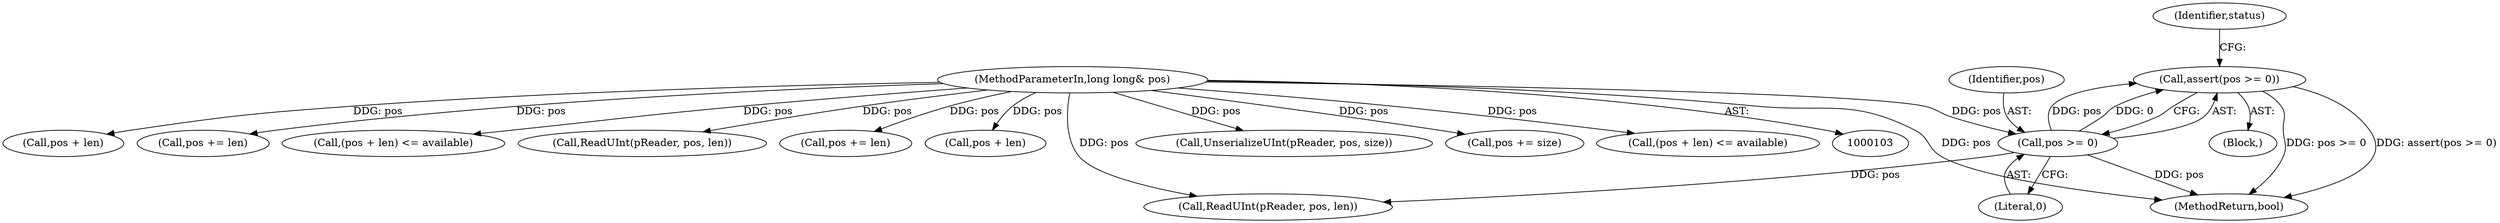 digraph "1_Android_cc274e2abe8b2a6698a5c47d8aa4bb45f1f9538d_30@API" {
"1000111" [label="(Call,assert(pos >= 0))"];
"1000112" [label="(Call,pos >= 0)"];
"1000105" [label="(MethodParameterIn,long long& pos)"];
"1000114" [label="(Literal,0)"];
"1000165" [label="(Call,pos + len)"];
"1000177" [label="(Call,pos += len)"];
"1000113" [label="(Identifier,pos)"];
"1000119" [label="(Identifier,status)"];
"1000105" [label="(MethodParameterIn,long long& pos)"];
"1000164" [label="(Call,(pos + len) <= available)"];
"1000183" [label="(Call,ReadUInt(pReader, pos, len))"];
"1000209" [label="(Call,pos += len)"];
"1000147" [label="(Call,ReadUInt(pReader, pos, len))"];
"1000111" [label="(Call,assert(pos >= 0))"];
"1000108" [label="(Block,)"];
"1000205" [label="(Call,pos + len)"];
"1000227" [label="(MethodReturn,bool)"];
"1000214" [label="(Call,UnserializeUInt(pReader, pos, size))"];
"1000112" [label="(Call,pos >= 0)"];
"1000222" [label="(Call,pos += size)"];
"1000204" [label="(Call,(pos + len) <= available)"];
"1000111" -> "1000108"  [label="AST: "];
"1000111" -> "1000112"  [label="CFG: "];
"1000112" -> "1000111"  [label="AST: "];
"1000119" -> "1000111"  [label="CFG: "];
"1000111" -> "1000227"  [label="DDG: pos >= 0"];
"1000111" -> "1000227"  [label="DDG: assert(pos >= 0)"];
"1000112" -> "1000111"  [label="DDG: pos"];
"1000112" -> "1000111"  [label="DDG: 0"];
"1000112" -> "1000114"  [label="CFG: "];
"1000113" -> "1000112"  [label="AST: "];
"1000114" -> "1000112"  [label="AST: "];
"1000112" -> "1000227"  [label="DDG: pos"];
"1000105" -> "1000112"  [label="DDG: pos"];
"1000112" -> "1000147"  [label="DDG: pos"];
"1000105" -> "1000103"  [label="AST: "];
"1000105" -> "1000227"  [label="DDG: pos"];
"1000105" -> "1000147"  [label="DDG: pos"];
"1000105" -> "1000164"  [label="DDG: pos"];
"1000105" -> "1000165"  [label="DDG: pos"];
"1000105" -> "1000177"  [label="DDG: pos"];
"1000105" -> "1000183"  [label="DDG: pos"];
"1000105" -> "1000204"  [label="DDG: pos"];
"1000105" -> "1000205"  [label="DDG: pos"];
"1000105" -> "1000209"  [label="DDG: pos"];
"1000105" -> "1000214"  [label="DDG: pos"];
"1000105" -> "1000222"  [label="DDG: pos"];
}
